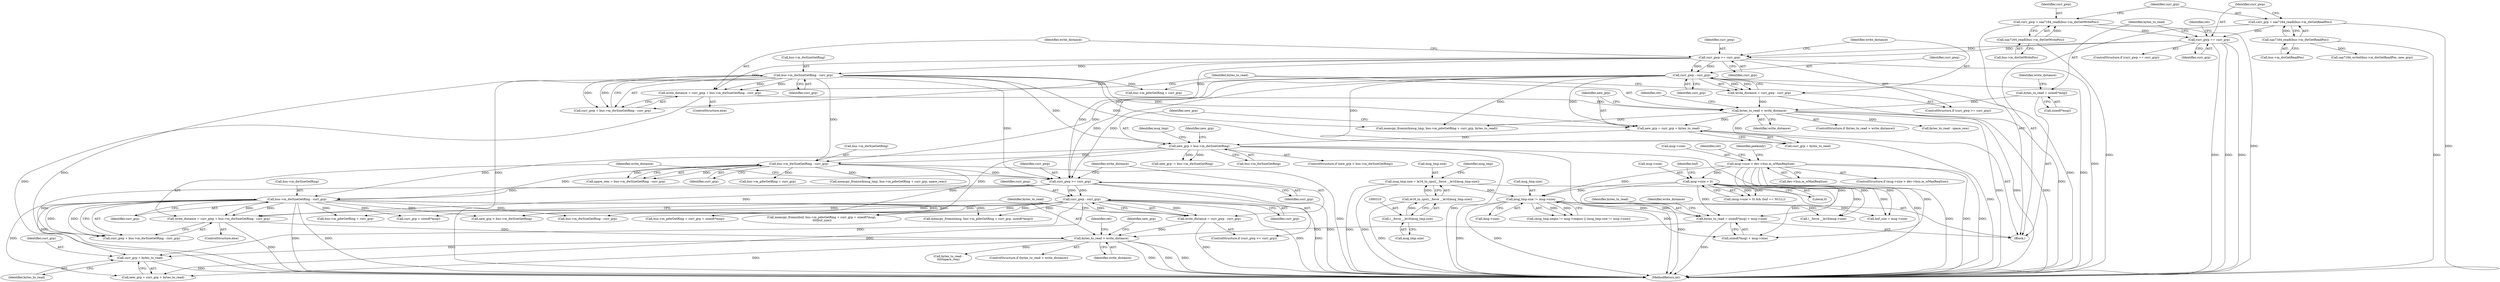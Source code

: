digraph "0_media-tree_354dd3924a2e43806774953de536257548b5002c@API" {
"1000446" [label="(Call,curr_grp + bytes_to_read)"];
"1000430" [label="(Call,bus->m_dwSizeGetRing - curr_grp)"];
"1000253" [label="(Call,new_grp > bus->m_dwSizeGetRing)"];
"1000247" [label="(Call,new_grp = curr_grp + bytes_to_read)"];
"1000225" [label="(Call,curr_gwp - curr_grp)"];
"1000220" [label="(Call,curr_gwp >= curr_grp)"];
"1000203" [label="(Call,curr_gwp == curr_grp)"];
"1000190" [label="(Call,curr_gwp = saa7164_readl(bus->m_dwGetWritePos))"];
"1000192" [label="(Call,saa7164_readl(bus->m_dwGetWritePos))"];
"1000196" [label="(Call,curr_grp = saa7164_readl(bus->m_dwGetReadPos))"];
"1000198" [label="(Call,saa7164_readl(bus->m_dwGetReadPos))"];
"1000233" [label="(Call,bus->m_dwSizeGetRing - curr_grp)"];
"1000239" [label="(Call,bytes_to_read > write_distance)"];
"1000211" [label="(Call,bytes_to_read = sizeof(*msg))"];
"1000229" [label="(Call,write_distance = curr_gwp + bus->m_dwSizeGetRing - curr_grp)"];
"1000223" [label="(Call,write_distance = curr_gwp - curr_grp)"];
"1000266" [label="(Call,bus->m_dwSizeGetRing - curr_grp)"];
"1000417" [label="(Call,curr_gwp >= curr_grp)"];
"1000422" [label="(Call,curr_gwp - curr_grp)"];
"1000436" [label="(Call,bytes_to_read > write_distance)"];
"1000404" [label="(Call,bytes_to_read = sizeof(*msg) + msg->size)"];
"1000156" [label="(Call,msg->size > dev->bus.m_wMaxReqSize)"];
"1000378" [label="(Call,msg_tmp.size != msg->size)"];
"1000304" [label="(Call,msg_tmp.size = le16_to_cpu((__force __le16)msg_tmp.size))"];
"1000308" [label="(Call,le16_to_cpu((__force __le16)msg_tmp.size))"];
"1000309" [label="(Call,(__force __le16)msg_tmp.size)"];
"1000174" [label="(Call,msg->size > 0)"];
"1000426" [label="(Call,write_distance = curr_gwp + bus->m_dwSizeGetRing - curr_grp)"];
"1000420" [label="(Call,write_distance = curr_gwp - curr_grp)"];
"1000441" [label="(Identifier,ret)"];
"1000584" [label="(Call,memcpy_fromio(msg, bus->m_pdwGetRing + curr_grp, sizeof(*msg)))"];
"1000219" [label="(ControlStructure,if (curr_gwp >= curr_grp))"];
"1000253" [label="(Call,new_grp > bus->m_dwSizeGetRing)"];
"1000586" [label="(Call,bus->m_pdwGetRing + curr_grp)"];
"1000264" [label="(Call,space_rem = bus->m_dwSizeGetRing - curr_grp)"];
"1000211" [label="(Call,bytes_to_read = sizeof(*msg))"];
"1000202" [label="(ControlStructure,if (curr_gwp == curr_grp))"];
"1000436" [label="(Call,bytes_to_read > write_distance)"];
"1000160" [label="(Call,dev->bus.m_wMaxReqSize)"];
"1000208" [label="(Identifier,ret)"];
"1000298" [label="(Call,bus->m_pdwGetRing + curr_grp)"];
"1000422" [label="(Call,curr_gwp - curr_grp)"];
"1000418" [label="(Identifier,curr_gwp)"];
"1000224" [label="(Identifier,write_distance)"];
"1000431" [label="(Call,bus->m_dwSizeGetRing)"];
"1000167" [label="(Identifier,ret)"];
"1000435" [label="(ControlStructure,if (bytes_to_read > write_distance))"];
"1000427" [label="(Identifier,write_distance)"];
"1000309" [label="(Call,(__force __le16)msg_tmp.size)"];
"1000448" [label="(Identifier,bytes_to_read)"];
"1000155" [label="(ControlStructure,if (msg->size > dev->bus.m_wMaxReqSize))"];
"1000404" [label="(Call,bytes_to_read = sizeof(*msg) + msg->size)"];
"1000270" [label="(Identifier,curr_grp)"];
"1000174" [label="(Call,msg->size > 0)"];
"1000378" [label="(Call,msg_tmp.size != msg->size)"];
"1000444" [label="(Call,new_grp = curr_grp + bytes_to_read)"];
"1000231" [label="(Call,curr_gwp + bus->m_dwSizeGetRing - curr_grp)"];
"1000225" [label="(Call,curr_gwp - curr_grp)"];
"1000657" [label="(MethodReturn,int)"];
"1000290" [label="(Call,bytes_to_read - space_rem)"];
"1000193" [label="(Call,bus->m_dwGetWritePos)"];
"1000297" [label="(Identifier,msg_tmp)"];
"1000311" [label="(Call,msg_tmp.size)"];
"1000212" [label="(Identifier,bytes_to_read)"];
"1000450" [label="(Call,new_grp > bus->m_dwSizeGetRing)"];
"1000173" [label="(Call,(msg->size > 0) && (buf == NULL))"];
"1000226" [label="(Identifier,curr_gwp)"];
"1000382" [label="(Call,msg->size)"];
"1000248" [label="(Identifier,new_grp)"];
"1000370" [label="(Call,(msg_tmp.seqno != msg->seqno) || (msg_tmp.size != msg->size))"];
"1000428" [label="(Call,curr_gwp + bus->m_dwSizeGetRing - curr_grp)"];
"1000416" [label="(ControlStructure,if (curr_gwp >= curr_grp))"];
"1000259" [label="(Call,new_grp -= bus->m_dwSizeGetRing)"];
"1000205" [label="(Identifier,curr_grp)"];
"1000197" [label="(Identifier,curr_grp)"];
"1000305" [label="(Call,msg_tmp.size)"];
"1000445" [label="(Identifier,new_grp)"];
"1000255" [label="(Call,bus->m_dwSizeGetRing)"];
"1000217" [label="(Identifier,write_distance)"];
"1000267" [label="(Call,bus->m_dwSizeGetRing)"];
"1000274" [label="(Call,bus->m_pdwGetRing + curr_grp)"];
"1000271" [label="(Call,memcpy_fromio(&msg_tmp, bus->m_pdwGetRing + curr_grp, space_rem))"];
"1000426" [label="(Call,write_distance = curr_gwp + bus->m_dwSizeGetRing - curr_grp)"];
"1000254" [label="(Identifier,new_grp)"];
"1000463" [label="(Call,bus->m_dwSizeGetRing - curr_grp)"];
"1000295" [label="(Call,memcpy_fromio(&msg_tmp, bus->m_pdwGetRing + curr_grp, bytes_to_read))"];
"1000598" [label="(Call,bus->m_pdwGetRing + curr_grp + sizeof(*msg))"];
"1000244" [label="(Identifier,ret)"];
"1000423" [label="(Identifier,curr_gwp)"];
"1000419" [label="(Identifier,curr_grp)"];
"1000266" [label="(Call,bus->m_dwSizeGetRing - curr_grp)"];
"1000379" [label="(Call,msg_tmp.size)"];
"1000156" [label="(Call,msg->size > dev->bus.m_wMaxReqSize)"];
"1000420" [label="(Call,write_distance = curr_gwp - curr_grp)"];
"1000434" [label="(Identifier,curr_grp)"];
"1000171" [label="(Identifier,peekonly)"];
"1000247" [label="(Call,new_grp = curr_grp + bytes_to_read)"];
"1000240" [label="(Identifier,bytes_to_read)"];
"1000237" [label="(Identifier,curr_grp)"];
"1000414" [label="(Identifier,write_distance)"];
"1000446" [label="(Call,curr_grp + bytes_to_read)"];
"1000260" [label="(Identifier,new_grp)"];
"1000638" [label="(Call,saa7164_writel(bus->m_dwGetReadPos, new_grp))"];
"1000252" [label="(ControlStructure,if (new_grp > bus->m_dwSizeGetRing))"];
"1000308" [label="(Call,le16_to_cpu((__force __le16)msg_tmp.size))"];
"1000222" [label="(Identifier,curr_grp)"];
"1000430" [label="(Call,bus->m_dwSizeGetRing - curr_grp)"];
"1000417" [label="(Call,curr_gwp >= curr_grp)"];
"1000227" [label="(Identifier,curr_grp)"];
"1000191" [label="(Identifier,curr_gwp)"];
"1000190" [label="(Call,curr_gwp = saa7164_readl(bus->m_dwGetWritePos))"];
"1000425" [label="(ControlStructure,else)"];
"1000127" [label="(Block,)"];
"1000204" [label="(Identifier,curr_gwp)"];
"1000239" [label="(Call,bytes_to_read > write_distance)"];
"1000221" [label="(Identifier,curr_gwp)"];
"1000316" [label="(Identifier,msg_tmp)"];
"1000596" [label="(Call,memcpy_fromio(buf, bus->m_pdwGetRing + curr_grp + sizeof(*msg),\n \t\t\t\tbuf_size))"];
"1000424" [label="(Identifier,curr_grp)"];
"1000199" [label="(Call,bus->m_dwGetReadPos)"];
"1000406" [label="(Call,sizeof(*msg) + msg->size)"];
"1000213" [label="(Call,sizeof(*msg))"];
"1000175" [label="(Call,msg->size)"];
"1000438" [label="(Identifier,write_distance)"];
"1000447" [label="(Identifier,curr_grp)"];
"1000203" [label="(Call,curr_gwp == curr_grp)"];
"1000613" [label="(Call,(__force __le16)msg->size)"];
"1000437" [label="(Identifier,bytes_to_read)"];
"1000230" [label="(Identifier,write_distance)"];
"1000157" [label="(Call,msg->size)"];
"1000180" [label="(Identifier,buf)"];
"1000399" [label="(Call,buf_size = msg->size)"];
"1000602" [label="(Call,curr_grp + sizeof(*msg))"];
"1000241" [label="(Identifier,write_distance)"];
"1000220" [label="(Call,curr_gwp >= curr_grp)"];
"1000198" [label="(Call,saa7164_readl(bus->m_dwGetReadPos))"];
"1000233" [label="(Call,bus->m_dwSizeGetRing - curr_grp)"];
"1000579" [label="(Call,bytes_to_read -\n\t\t\t\t\tspace_rem)"];
"1000228" [label="(ControlStructure,else)"];
"1000192" [label="(Call,saa7164_readl(bus->m_dwGetWritePos))"];
"1000421" [label="(Identifier,write_distance)"];
"1000196" [label="(Call,curr_grp = saa7164_readl(bus->m_dwGetReadPos))"];
"1000223" [label="(Call,write_distance = curr_gwp - curr_grp)"];
"1000304" [label="(Call,msg_tmp.size = le16_to_cpu((__force __le16)msg_tmp.size))"];
"1000178" [label="(Literal,0)"];
"1000405" [label="(Identifier,bytes_to_read)"];
"1000238" [label="(ControlStructure,if (bytes_to_read > write_distance))"];
"1000234" [label="(Call,bus->m_dwSizeGetRing)"];
"1000249" [label="(Call,curr_grp + bytes_to_read)"];
"1000229" [label="(Call,write_distance = curr_gwp + bus->m_dwSizeGetRing - curr_grp)"];
"1000446" -> "1000444"  [label="AST: "];
"1000446" -> "1000448"  [label="CFG: "];
"1000447" -> "1000446"  [label="AST: "];
"1000448" -> "1000446"  [label="AST: "];
"1000444" -> "1000446"  [label="CFG: "];
"1000446" -> "1000657"  [label="DDG: "];
"1000430" -> "1000446"  [label="DDG: "];
"1000422" -> "1000446"  [label="DDG: "];
"1000436" -> "1000446"  [label="DDG: "];
"1000430" -> "1000428"  [label="AST: "];
"1000430" -> "1000434"  [label="CFG: "];
"1000431" -> "1000430"  [label="AST: "];
"1000434" -> "1000430"  [label="AST: "];
"1000428" -> "1000430"  [label="CFG: "];
"1000430" -> "1000657"  [label="DDG: "];
"1000430" -> "1000657"  [label="DDG: "];
"1000430" -> "1000426"  [label="DDG: "];
"1000430" -> "1000426"  [label="DDG: "];
"1000430" -> "1000428"  [label="DDG: "];
"1000430" -> "1000428"  [label="DDG: "];
"1000253" -> "1000430"  [label="DDG: "];
"1000266" -> "1000430"  [label="DDG: "];
"1000417" -> "1000430"  [label="DDG: "];
"1000430" -> "1000444"  [label="DDG: "];
"1000430" -> "1000450"  [label="DDG: "];
"1000430" -> "1000463"  [label="DDG: "];
"1000430" -> "1000584"  [label="DDG: "];
"1000430" -> "1000586"  [label="DDG: "];
"1000430" -> "1000596"  [label="DDG: "];
"1000430" -> "1000598"  [label="DDG: "];
"1000430" -> "1000602"  [label="DDG: "];
"1000253" -> "1000252"  [label="AST: "];
"1000253" -> "1000255"  [label="CFG: "];
"1000254" -> "1000253"  [label="AST: "];
"1000255" -> "1000253"  [label="AST: "];
"1000260" -> "1000253"  [label="CFG: "];
"1000297" -> "1000253"  [label="CFG: "];
"1000253" -> "1000657"  [label="DDG: "];
"1000253" -> "1000657"  [label="DDG: "];
"1000253" -> "1000657"  [label="DDG: "];
"1000247" -> "1000253"  [label="DDG: "];
"1000233" -> "1000253"  [label="DDG: "];
"1000253" -> "1000259"  [label="DDG: "];
"1000253" -> "1000259"  [label="DDG: "];
"1000253" -> "1000266"  [label="DDG: "];
"1000253" -> "1000450"  [label="DDG: "];
"1000247" -> "1000127"  [label="AST: "];
"1000247" -> "1000249"  [label="CFG: "];
"1000248" -> "1000247"  [label="AST: "];
"1000249" -> "1000247"  [label="AST: "];
"1000254" -> "1000247"  [label="CFG: "];
"1000247" -> "1000657"  [label="DDG: "];
"1000225" -> "1000247"  [label="DDG: "];
"1000233" -> "1000247"  [label="DDG: "];
"1000239" -> "1000247"  [label="DDG: "];
"1000225" -> "1000223"  [label="AST: "];
"1000225" -> "1000227"  [label="CFG: "];
"1000226" -> "1000225"  [label="AST: "];
"1000227" -> "1000225"  [label="AST: "];
"1000223" -> "1000225"  [label="CFG: "];
"1000225" -> "1000657"  [label="DDG: "];
"1000225" -> "1000657"  [label="DDG: "];
"1000225" -> "1000223"  [label="DDG: "];
"1000225" -> "1000223"  [label="DDG: "];
"1000220" -> "1000225"  [label="DDG: "];
"1000220" -> "1000225"  [label="DDG: "];
"1000225" -> "1000249"  [label="DDG: "];
"1000225" -> "1000266"  [label="DDG: "];
"1000225" -> "1000295"  [label="DDG: "];
"1000225" -> "1000298"  [label="DDG: "];
"1000225" -> "1000417"  [label="DDG: "];
"1000225" -> "1000417"  [label="DDG: "];
"1000220" -> "1000219"  [label="AST: "];
"1000220" -> "1000222"  [label="CFG: "];
"1000221" -> "1000220"  [label="AST: "];
"1000222" -> "1000220"  [label="AST: "];
"1000224" -> "1000220"  [label="CFG: "];
"1000230" -> "1000220"  [label="CFG: "];
"1000220" -> "1000657"  [label="DDG: "];
"1000203" -> "1000220"  [label="DDG: "];
"1000203" -> "1000220"  [label="DDG: "];
"1000220" -> "1000229"  [label="DDG: "];
"1000220" -> "1000231"  [label="DDG: "];
"1000220" -> "1000233"  [label="DDG: "];
"1000220" -> "1000417"  [label="DDG: "];
"1000203" -> "1000202"  [label="AST: "];
"1000203" -> "1000205"  [label="CFG: "];
"1000204" -> "1000203"  [label="AST: "];
"1000205" -> "1000203"  [label="AST: "];
"1000208" -> "1000203"  [label="CFG: "];
"1000212" -> "1000203"  [label="CFG: "];
"1000203" -> "1000657"  [label="DDG: "];
"1000203" -> "1000657"  [label="DDG: "];
"1000203" -> "1000657"  [label="DDG: "];
"1000190" -> "1000203"  [label="DDG: "];
"1000196" -> "1000203"  [label="DDG: "];
"1000190" -> "1000127"  [label="AST: "];
"1000190" -> "1000192"  [label="CFG: "];
"1000191" -> "1000190"  [label="AST: "];
"1000192" -> "1000190"  [label="AST: "];
"1000197" -> "1000190"  [label="CFG: "];
"1000190" -> "1000657"  [label="DDG: "];
"1000192" -> "1000190"  [label="DDG: "];
"1000192" -> "1000193"  [label="CFG: "];
"1000193" -> "1000192"  [label="AST: "];
"1000192" -> "1000657"  [label="DDG: "];
"1000196" -> "1000127"  [label="AST: "];
"1000196" -> "1000198"  [label="CFG: "];
"1000197" -> "1000196"  [label="AST: "];
"1000198" -> "1000196"  [label="AST: "];
"1000204" -> "1000196"  [label="CFG: "];
"1000196" -> "1000657"  [label="DDG: "];
"1000198" -> "1000196"  [label="DDG: "];
"1000198" -> "1000199"  [label="CFG: "];
"1000199" -> "1000198"  [label="AST: "];
"1000198" -> "1000657"  [label="DDG: "];
"1000198" -> "1000638"  [label="DDG: "];
"1000233" -> "1000231"  [label="AST: "];
"1000233" -> "1000237"  [label="CFG: "];
"1000234" -> "1000233"  [label="AST: "];
"1000237" -> "1000233"  [label="AST: "];
"1000231" -> "1000233"  [label="CFG: "];
"1000233" -> "1000657"  [label="DDG: "];
"1000233" -> "1000657"  [label="DDG: "];
"1000233" -> "1000229"  [label="DDG: "];
"1000233" -> "1000229"  [label="DDG: "];
"1000233" -> "1000231"  [label="DDG: "];
"1000233" -> "1000231"  [label="DDG: "];
"1000233" -> "1000249"  [label="DDG: "];
"1000233" -> "1000266"  [label="DDG: "];
"1000233" -> "1000295"  [label="DDG: "];
"1000233" -> "1000298"  [label="DDG: "];
"1000233" -> "1000417"  [label="DDG: "];
"1000239" -> "1000238"  [label="AST: "];
"1000239" -> "1000241"  [label="CFG: "];
"1000240" -> "1000239"  [label="AST: "];
"1000241" -> "1000239"  [label="AST: "];
"1000244" -> "1000239"  [label="CFG: "];
"1000248" -> "1000239"  [label="CFG: "];
"1000239" -> "1000657"  [label="DDG: "];
"1000239" -> "1000657"  [label="DDG: "];
"1000239" -> "1000657"  [label="DDG: "];
"1000211" -> "1000239"  [label="DDG: "];
"1000229" -> "1000239"  [label="DDG: "];
"1000223" -> "1000239"  [label="DDG: "];
"1000239" -> "1000249"  [label="DDG: "];
"1000239" -> "1000290"  [label="DDG: "];
"1000239" -> "1000295"  [label="DDG: "];
"1000211" -> "1000127"  [label="AST: "];
"1000211" -> "1000213"  [label="CFG: "];
"1000212" -> "1000211"  [label="AST: "];
"1000213" -> "1000211"  [label="AST: "];
"1000217" -> "1000211"  [label="CFG: "];
"1000229" -> "1000228"  [label="AST: "];
"1000229" -> "1000231"  [label="CFG: "];
"1000230" -> "1000229"  [label="AST: "];
"1000231" -> "1000229"  [label="AST: "];
"1000240" -> "1000229"  [label="CFG: "];
"1000229" -> "1000657"  [label="DDG: "];
"1000223" -> "1000219"  [label="AST: "];
"1000224" -> "1000223"  [label="AST: "];
"1000240" -> "1000223"  [label="CFG: "];
"1000223" -> "1000657"  [label="DDG: "];
"1000266" -> "1000264"  [label="AST: "];
"1000266" -> "1000270"  [label="CFG: "];
"1000267" -> "1000266"  [label="AST: "];
"1000270" -> "1000266"  [label="AST: "];
"1000264" -> "1000266"  [label="CFG: "];
"1000266" -> "1000657"  [label="DDG: "];
"1000266" -> "1000264"  [label="DDG: "];
"1000266" -> "1000264"  [label="DDG: "];
"1000266" -> "1000271"  [label="DDG: "];
"1000266" -> "1000274"  [label="DDG: "];
"1000266" -> "1000417"  [label="DDG: "];
"1000266" -> "1000450"  [label="DDG: "];
"1000417" -> "1000416"  [label="AST: "];
"1000417" -> "1000419"  [label="CFG: "];
"1000418" -> "1000417"  [label="AST: "];
"1000419" -> "1000417"  [label="AST: "];
"1000421" -> "1000417"  [label="CFG: "];
"1000427" -> "1000417"  [label="CFG: "];
"1000417" -> "1000657"  [label="DDG: "];
"1000417" -> "1000422"  [label="DDG: "];
"1000417" -> "1000422"  [label="DDG: "];
"1000417" -> "1000426"  [label="DDG: "];
"1000417" -> "1000428"  [label="DDG: "];
"1000422" -> "1000420"  [label="AST: "];
"1000422" -> "1000424"  [label="CFG: "];
"1000423" -> "1000422"  [label="AST: "];
"1000424" -> "1000422"  [label="AST: "];
"1000420" -> "1000422"  [label="CFG: "];
"1000422" -> "1000657"  [label="DDG: "];
"1000422" -> "1000657"  [label="DDG: "];
"1000422" -> "1000420"  [label="DDG: "];
"1000422" -> "1000420"  [label="DDG: "];
"1000422" -> "1000444"  [label="DDG: "];
"1000422" -> "1000463"  [label="DDG: "];
"1000422" -> "1000584"  [label="DDG: "];
"1000422" -> "1000586"  [label="DDG: "];
"1000422" -> "1000596"  [label="DDG: "];
"1000422" -> "1000598"  [label="DDG: "];
"1000422" -> "1000602"  [label="DDG: "];
"1000436" -> "1000435"  [label="AST: "];
"1000436" -> "1000438"  [label="CFG: "];
"1000437" -> "1000436"  [label="AST: "];
"1000438" -> "1000436"  [label="AST: "];
"1000441" -> "1000436"  [label="CFG: "];
"1000445" -> "1000436"  [label="CFG: "];
"1000436" -> "1000657"  [label="DDG: "];
"1000436" -> "1000657"  [label="DDG: "];
"1000436" -> "1000657"  [label="DDG: "];
"1000404" -> "1000436"  [label="DDG: "];
"1000426" -> "1000436"  [label="DDG: "];
"1000420" -> "1000436"  [label="DDG: "];
"1000436" -> "1000444"  [label="DDG: "];
"1000436" -> "1000579"  [label="DDG: "];
"1000404" -> "1000127"  [label="AST: "];
"1000404" -> "1000406"  [label="CFG: "];
"1000405" -> "1000404"  [label="AST: "];
"1000406" -> "1000404"  [label="AST: "];
"1000414" -> "1000404"  [label="CFG: "];
"1000404" -> "1000657"  [label="DDG: "];
"1000156" -> "1000404"  [label="DDG: "];
"1000378" -> "1000404"  [label="DDG: "];
"1000174" -> "1000404"  [label="DDG: "];
"1000156" -> "1000155"  [label="AST: "];
"1000156" -> "1000160"  [label="CFG: "];
"1000157" -> "1000156"  [label="AST: "];
"1000160" -> "1000156"  [label="AST: "];
"1000167" -> "1000156"  [label="CFG: "];
"1000171" -> "1000156"  [label="CFG: "];
"1000156" -> "1000657"  [label="DDG: "];
"1000156" -> "1000657"  [label="DDG: "];
"1000156" -> "1000657"  [label="DDG: "];
"1000156" -> "1000174"  [label="DDG: "];
"1000156" -> "1000378"  [label="DDG: "];
"1000156" -> "1000399"  [label="DDG: "];
"1000156" -> "1000406"  [label="DDG: "];
"1000156" -> "1000613"  [label="DDG: "];
"1000378" -> "1000370"  [label="AST: "];
"1000378" -> "1000382"  [label="CFG: "];
"1000379" -> "1000378"  [label="AST: "];
"1000382" -> "1000378"  [label="AST: "];
"1000370" -> "1000378"  [label="CFG: "];
"1000378" -> "1000657"  [label="DDG: "];
"1000378" -> "1000657"  [label="DDG: "];
"1000378" -> "1000370"  [label="DDG: "];
"1000378" -> "1000370"  [label="DDG: "];
"1000304" -> "1000378"  [label="DDG: "];
"1000174" -> "1000378"  [label="DDG: "];
"1000378" -> "1000399"  [label="DDG: "];
"1000378" -> "1000406"  [label="DDG: "];
"1000378" -> "1000613"  [label="DDG: "];
"1000304" -> "1000127"  [label="AST: "];
"1000304" -> "1000308"  [label="CFG: "];
"1000305" -> "1000304"  [label="AST: "];
"1000308" -> "1000304"  [label="AST: "];
"1000316" -> "1000304"  [label="CFG: "];
"1000304" -> "1000657"  [label="DDG: "];
"1000304" -> "1000657"  [label="DDG: "];
"1000308" -> "1000304"  [label="DDG: "];
"1000308" -> "1000309"  [label="CFG: "];
"1000309" -> "1000308"  [label="AST: "];
"1000308" -> "1000657"  [label="DDG: "];
"1000309" -> "1000308"  [label="DDG: "];
"1000309" -> "1000311"  [label="CFG: "];
"1000310" -> "1000309"  [label="AST: "];
"1000311" -> "1000309"  [label="AST: "];
"1000174" -> "1000173"  [label="AST: "];
"1000174" -> "1000178"  [label="CFG: "];
"1000175" -> "1000174"  [label="AST: "];
"1000178" -> "1000174"  [label="AST: "];
"1000180" -> "1000174"  [label="CFG: "];
"1000173" -> "1000174"  [label="CFG: "];
"1000174" -> "1000657"  [label="DDG: "];
"1000174" -> "1000173"  [label="DDG: "];
"1000174" -> "1000173"  [label="DDG: "];
"1000174" -> "1000399"  [label="DDG: "];
"1000174" -> "1000406"  [label="DDG: "];
"1000174" -> "1000613"  [label="DDG: "];
"1000426" -> "1000425"  [label="AST: "];
"1000426" -> "1000428"  [label="CFG: "];
"1000427" -> "1000426"  [label="AST: "];
"1000428" -> "1000426"  [label="AST: "];
"1000437" -> "1000426"  [label="CFG: "];
"1000426" -> "1000657"  [label="DDG: "];
"1000420" -> "1000416"  [label="AST: "];
"1000421" -> "1000420"  [label="AST: "];
"1000437" -> "1000420"  [label="CFG: "];
"1000420" -> "1000657"  [label="DDG: "];
}
